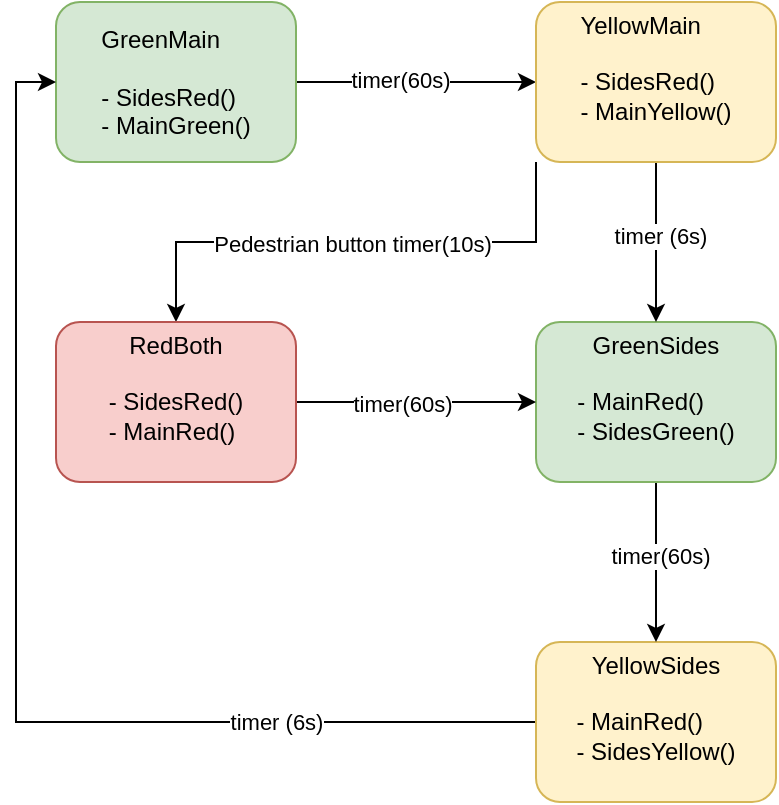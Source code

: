 <mxfile version="24.2.0" type="device">
  <diagram name="Page-1" id="3pOrWYmRaIx8rt6SolRP">
    <mxGraphModel dx="954" dy="647" grid="1" gridSize="10" guides="1" tooltips="1" connect="1" arrows="1" fold="1" page="1" pageScale="1" pageWidth="827" pageHeight="1169" math="0" shadow="0">
      <root>
        <mxCell id="0" />
        <mxCell id="1" parent="0" />
        <mxCell id="ermhouh0vFLq9JtLe0kt-8" style="edgeStyle=orthogonalEdgeStyle;rounded=0;orthogonalLoop=1;jettySize=auto;html=1;exitX=1;exitY=0.5;exitDx=0;exitDy=0;entryX=0;entryY=0.5;entryDx=0;entryDy=0;" edge="1" parent="1" source="N1eJaRxQa4ox72Qokk7p-1" target="ermhouh0vFLq9JtLe0kt-6">
          <mxGeometry relative="1" as="geometry" />
        </mxCell>
        <mxCell id="ermhouh0vFLq9JtLe0kt-9" value="timer(60s)" style="edgeLabel;html=1;align=center;verticalAlign=middle;resizable=0;points=[];" vertex="1" connectable="0" parent="ermhouh0vFLq9JtLe0kt-8">
          <mxGeometry x="-0.133" y="1" relative="1" as="geometry">
            <mxPoint as="offset" />
          </mxGeometry>
        </mxCell>
        <mxCell id="N1eJaRxQa4ox72Qokk7p-1" value="&lt;div style=&quot;text-align: justify;&quot;&gt;GreenMain&lt;/div&gt;&lt;div style=&quot;text-align: justify;&quot;&gt;&lt;br&gt;&lt;/div&gt;&lt;div style=&quot;text-align: justify;&quot;&gt;- SidesRed()&lt;/div&gt;&lt;div style=&quot;text-align: justify;&quot;&gt;- MainGreen()&lt;/div&gt;" style="rounded=1;whiteSpace=wrap;html=1;fillColor=#d5e8d4;strokeColor=#82b366;" parent="1" vertex="1">
          <mxGeometry x="200" y="120" width="120" height="80" as="geometry" />
        </mxCell>
        <mxCell id="ermhouh0vFLq9JtLe0kt-14" style="edgeStyle=orthogonalEdgeStyle;rounded=0;orthogonalLoop=1;jettySize=auto;html=1;exitX=0;exitY=0.5;exitDx=0;exitDy=0;entryX=0;entryY=0.5;entryDx=0;entryDy=0;" edge="1" parent="1" source="ermhouh0vFLq9JtLe0kt-3" target="N1eJaRxQa4ox72Qokk7p-1">
          <mxGeometry relative="1" as="geometry">
            <mxPoint x="320" y="480" as="targetPoint" />
          </mxGeometry>
        </mxCell>
        <mxCell id="ermhouh0vFLq9JtLe0kt-15" value="timer (6s)" style="edgeLabel;html=1;align=center;verticalAlign=middle;resizable=0;points=[];" vertex="1" connectable="0" parent="ermhouh0vFLq9JtLe0kt-14">
          <mxGeometry x="0.117" y="3" relative="1" as="geometry">
            <mxPoint x="133" y="75" as="offset" />
          </mxGeometry>
        </mxCell>
        <mxCell id="ermhouh0vFLq9JtLe0kt-3" value="YellowSides&lt;div&gt;&lt;br&gt;&lt;div&gt;&lt;div style=&quot;text-align: justify;&quot;&gt;- MainRed()&lt;/div&gt;&lt;div style=&quot;text-align: justify;&quot;&gt;- SidesYellow()&lt;/div&gt;&lt;div&gt;&lt;br&gt;&lt;/div&gt;&lt;/div&gt;&lt;/div&gt;" style="rounded=1;whiteSpace=wrap;html=1;fillColor=#fff2cc;strokeColor=#d6b656;" vertex="1" parent="1">
          <mxGeometry x="440" y="440" width="120" height="80" as="geometry" />
        </mxCell>
        <mxCell id="ermhouh0vFLq9JtLe0kt-12" style="edgeStyle=orthogonalEdgeStyle;rounded=0;orthogonalLoop=1;jettySize=auto;html=1;entryX=0.5;entryY=0;entryDx=0;entryDy=0;" edge="1" parent="1" source="ermhouh0vFLq9JtLe0kt-5" target="ermhouh0vFLq9JtLe0kt-3">
          <mxGeometry relative="1" as="geometry" />
        </mxCell>
        <mxCell id="ermhouh0vFLq9JtLe0kt-13" value="timer(60s)" style="edgeLabel;html=1;align=center;verticalAlign=middle;resizable=0;points=[];" vertex="1" connectable="0" parent="ermhouh0vFLq9JtLe0kt-12">
          <mxGeometry x="-0.075" y="2" relative="1" as="geometry">
            <mxPoint as="offset" />
          </mxGeometry>
        </mxCell>
        <mxCell id="ermhouh0vFLq9JtLe0kt-5" value="GreenSides&lt;div&gt;&lt;br&gt;&lt;div&gt;&lt;div style=&quot;text-align: justify;&quot;&gt;- MainRed()&lt;/div&gt;&lt;div style=&quot;text-align: justify;&quot;&gt;- SidesGreen()&lt;/div&gt;&lt;div&gt;&lt;br&gt;&lt;/div&gt;&lt;/div&gt;&lt;/div&gt;" style="rounded=1;whiteSpace=wrap;html=1;fillColor=#d5e8d4;strokeColor=#82b366;" vertex="1" parent="1">
          <mxGeometry x="440" y="280" width="120" height="80" as="geometry" />
        </mxCell>
        <mxCell id="ermhouh0vFLq9JtLe0kt-10" style="edgeStyle=orthogonalEdgeStyle;rounded=0;orthogonalLoop=1;jettySize=auto;html=1;exitX=0.5;exitY=1;exitDx=0;exitDy=0;entryX=0.5;entryY=0;entryDx=0;entryDy=0;" edge="1" parent="1" source="ermhouh0vFLq9JtLe0kt-6" target="ermhouh0vFLq9JtLe0kt-5">
          <mxGeometry relative="1" as="geometry" />
        </mxCell>
        <mxCell id="ermhouh0vFLq9JtLe0kt-11" value="timer (6s)" style="edgeLabel;html=1;align=center;verticalAlign=middle;resizable=0;points=[];" vertex="1" connectable="0" parent="ermhouh0vFLq9JtLe0kt-10">
          <mxGeometry x="-0.075" y="2" relative="1" as="geometry">
            <mxPoint as="offset" />
          </mxGeometry>
        </mxCell>
        <mxCell id="ermhouh0vFLq9JtLe0kt-19" style="edgeStyle=orthogonalEdgeStyle;rounded=0;orthogonalLoop=1;jettySize=auto;html=1;exitX=0;exitY=1;exitDx=0;exitDy=0;entryX=0.5;entryY=0;entryDx=0;entryDy=0;" edge="1" parent="1" source="ermhouh0vFLq9JtLe0kt-6" target="ermhouh0vFLq9JtLe0kt-7">
          <mxGeometry relative="1" as="geometry" />
        </mxCell>
        <mxCell id="ermhouh0vFLq9JtLe0kt-20" value="Pedestrian button timer(10s)" style="edgeLabel;html=1;align=center;verticalAlign=middle;resizable=0;points=[];" vertex="1" connectable="0" parent="ermhouh0vFLq9JtLe0kt-19">
          <mxGeometry x="0.015" y="1" relative="1" as="geometry">
            <mxPoint as="offset" />
          </mxGeometry>
        </mxCell>
        <mxCell id="ermhouh0vFLq9JtLe0kt-6" value="&lt;div style=&quot;text-align: justify;&quot;&gt;YellowMain&lt;/div&gt;&lt;div style=&quot;text-align: justify;&quot;&gt;&lt;br&gt;&lt;/div&gt;&lt;div style=&quot;text-align: justify;&quot;&gt;- SidesRed()&lt;/div&gt;&lt;div style=&quot;text-align: justify;&quot;&gt;- MainYellow()&lt;/div&gt;&lt;div&gt;&lt;div&gt;&lt;br&gt;&lt;/div&gt;&lt;/div&gt;" style="rounded=1;whiteSpace=wrap;html=1;fillColor=#fff2cc;strokeColor=#d6b656;" vertex="1" parent="1">
          <mxGeometry x="440" y="120" width="120" height="80" as="geometry" />
        </mxCell>
        <mxCell id="ermhouh0vFLq9JtLe0kt-21" style="edgeStyle=orthogonalEdgeStyle;rounded=0;orthogonalLoop=1;jettySize=auto;html=1;exitX=1;exitY=0.5;exitDx=0;exitDy=0;entryX=0;entryY=0.5;entryDx=0;entryDy=0;" edge="1" parent="1" source="ermhouh0vFLq9JtLe0kt-7" target="ermhouh0vFLq9JtLe0kt-5">
          <mxGeometry relative="1" as="geometry" />
        </mxCell>
        <mxCell id="ermhouh0vFLq9JtLe0kt-22" value="timer(60s)" style="edgeLabel;html=1;align=center;verticalAlign=middle;resizable=0;points=[];" vertex="1" connectable="0" parent="ermhouh0vFLq9JtLe0kt-21">
          <mxGeometry x="-0.117" y="-1" relative="1" as="geometry">
            <mxPoint as="offset" />
          </mxGeometry>
        </mxCell>
        <mxCell id="ermhouh0vFLq9JtLe0kt-7" value="RedBoth&lt;div&gt;&lt;br&gt;&lt;/div&gt;&lt;div style=&quot;text-align: justify;&quot;&gt;- SidesRed()&lt;/div&gt;&lt;div style=&quot;text-align: justify;&quot;&gt;- MainRed()&lt;/div&gt;&lt;div&gt;&lt;br&gt;&lt;/div&gt;" style="rounded=1;whiteSpace=wrap;html=1;fillColor=#f8cecc;strokeColor=#b85450;" vertex="1" parent="1">
          <mxGeometry x="200" y="280" width="120" height="80" as="geometry" />
        </mxCell>
      </root>
    </mxGraphModel>
  </diagram>
</mxfile>
